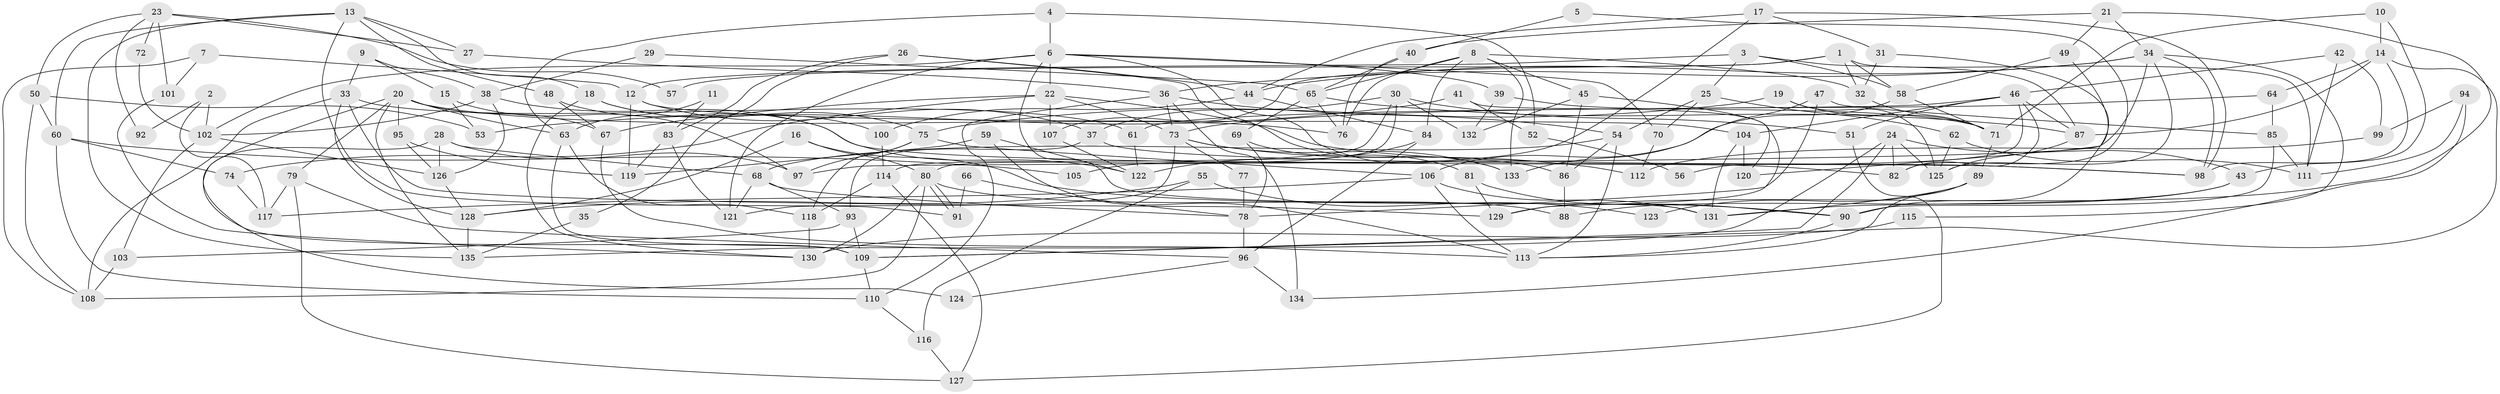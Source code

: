 // coarse degree distribution, {2: 0.14925373134328357, 6: 0.14925373134328357, 4: 0.16417910447761194, 3: 0.208955223880597, 11: 0.029850746268656716, 7: 0.04477611940298507, 5: 0.13432835820895522, 8: 0.05970149253731343, 13: 0.014925373134328358, 15: 0.014925373134328358, 10: 0.014925373134328358, 12: 0.014925373134328358}
// Generated by graph-tools (version 1.1) at 2025/53/03/04/25 21:53:12]
// undirected, 135 vertices, 270 edges
graph export_dot {
graph [start="1"]
  node [color=gray90,style=filled];
  1;
  2;
  3;
  4;
  5;
  6;
  7;
  8;
  9;
  10;
  11;
  12;
  13;
  14;
  15;
  16;
  17;
  18;
  19;
  20;
  21;
  22;
  23;
  24;
  25;
  26;
  27;
  28;
  29;
  30;
  31;
  32;
  33;
  34;
  35;
  36;
  37;
  38;
  39;
  40;
  41;
  42;
  43;
  44;
  45;
  46;
  47;
  48;
  49;
  50;
  51;
  52;
  53;
  54;
  55;
  56;
  57;
  58;
  59;
  60;
  61;
  62;
  63;
  64;
  65;
  66;
  67;
  68;
  69;
  70;
  71;
  72;
  73;
  74;
  75;
  76;
  77;
  78;
  79;
  80;
  81;
  82;
  83;
  84;
  85;
  86;
  87;
  88;
  89;
  90;
  91;
  92;
  93;
  94;
  95;
  96;
  97;
  98;
  99;
  100;
  101;
  102;
  103;
  104;
  105;
  106;
  107;
  108;
  109;
  110;
  111;
  112;
  113;
  114;
  115;
  116;
  117;
  118;
  119;
  120;
  121;
  122;
  123;
  124;
  125;
  126;
  127;
  128;
  129;
  130;
  131;
  132;
  133;
  134;
  135;
  1 -- 58;
  1 -- 107;
  1 -- 32;
  1 -- 57;
  1 -- 111;
  2 -- 117;
  2 -- 102;
  2 -- 92;
  3 -- 58;
  3 -- 87;
  3 -- 12;
  3 -- 25;
  4 -- 6;
  4 -- 63;
  4 -- 52;
  5 -- 40;
  5 -- 82;
  6 -- 121;
  6 -- 39;
  6 -- 22;
  6 -- 70;
  6 -- 86;
  6 -- 102;
  6 -- 131;
  7 -- 12;
  7 -- 108;
  7 -- 101;
  8 -- 65;
  8 -- 76;
  8 -- 32;
  8 -- 45;
  8 -- 84;
  8 -- 133;
  9 -- 33;
  9 -- 38;
  9 -- 15;
  10 -- 43;
  10 -- 71;
  10 -- 14;
  11 -- 83;
  11 -- 63;
  12 -- 37;
  12 -- 104;
  12 -- 119;
  13 -- 135;
  13 -- 18;
  13 -- 27;
  13 -- 48;
  13 -- 60;
  13 -- 91;
  14 -- 109;
  14 -- 64;
  14 -- 87;
  14 -- 98;
  15 -- 97;
  15 -- 53;
  16 -- 90;
  16 -- 128;
  16 -- 80;
  17 -- 31;
  17 -- 98;
  17 -- 44;
  17 -- 105;
  18 -- 75;
  18 -- 100;
  18 -- 130;
  19 -- 71;
  19 -- 125;
  19 -- 75;
  20 -- 67;
  20 -- 63;
  20 -- 76;
  20 -- 79;
  20 -- 95;
  20 -- 109;
  20 -- 135;
  21 -- 34;
  21 -- 129;
  21 -- 40;
  21 -- 49;
  22 -- 73;
  22 -- 67;
  22 -- 74;
  22 -- 98;
  22 -- 107;
  23 -- 101;
  23 -- 27;
  23 -- 50;
  23 -- 57;
  23 -- 72;
  23 -- 92;
  24 -- 82;
  24 -- 125;
  24 -- 43;
  24 -- 109;
  24 -- 135;
  25 -- 62;
  25 -- 54;
  25 -- 70;
  26 -- 83;
  26 -- 44;
  26 -- 35;
  26 -- 133;
  27 -- 36;
  28 -- 97;
  28 -- 126;
  28 -- 68;
  28 -- 124;
  29 -- 38;
  29 -- 65;
  30 -- 37;
  30 -- 80;
  30 -- 51;
  30 -- 114;
  30 -- 132;
  31 -- 32;
  31 -- 90;
  32 -- 71;
  33 -- 128;
  33 -- 108;
  33 -- 61;
  33 -- 129;
  34 -- 44;
  34 -- 98;
  34 -- 36;
  34 -- 97;
  34 -- 115;
  34 -- 125;
  35 -- 135;
  36 -- 54;
  36 -- 73;
  36 -- 110;
  36 -- 134;
  37 -- 98;
  37 -- 93;
  38 -- 102;
  38 -- 126;
  38 -- 82;
  39 -- 71;
  39 -- 132;
  40 -- 65;
  40 -- 76;
  41 -- 53;
  41 -- 129;
  41 -- 52;
  42 -- 111;
  42 -- 46;
  42 -- 99;
  43 -- 131;
  43 -- 88;
  44 -- 84;
  44 -- 100;
  45 -- 86;
  45 -- 120;
  45 -- 132;
  46 -- 104;
  46 -- 51;
  46 -- 56;
  46 -- 61;
  46 -- 82;
  46 -- 87;
  47 -- 133;
  47 -- 85;
  47 -- 78;
  48 -- 67;
  48 -- 122;
  49 -- 120;
  49 -- 58;
  50 -- 60;
  50 -- 53;
  50 -- 108;
  51 -- 127;
  52 -- 56;
  54 -- 86;
  54 -- 68;
  54 -- 113;
  55 -- 128;
  55 -- 116;
  55 -- 123;
  58 -- 71;
  58 -- 106;
  59 -- 113;
  59 -- 122;
  59 -- 119;
  60 -- 110;
  60 -- 74;
  60 -- 105;
  61 -- 122;
  62 -- 111;
  62 -- 125;
  63 -- 118;
  63 -- 109;
  64 -- 73;
  64 -- 85;
  65 -- 76;
  65 -- 87;
  65 -- 69;
  66 -- 78;
  66 -- 91;
  67 -- 113;
  68 -- 78;
  68 -- 93;
  68 -- 121;
  69 -- 78;
  69 -- 81;
  70 -- 112;
  71 -- 89;
  72 -- 102;
  73 -- 133;
  73 -- 77;
  73 -- 112;
  73 -- 121;
  74 -- 117;
  75 -- 106;
  75 -- 97;
  75 -- 118;
  77 -- 78;
  78 -- 96;
  79 -- 96;
  79 -- 117;
  79 -- 127;
  80 -- 91;
  80 -- 91;
  80 -- 88;
  80 -- 108;
  80 -- 130;
  81 -- 90;
  81 -- 129;
  83 -- 119;
  83 -- 121;
  84 -- 122;
  84 -- 96;
  85 -- 111;
  85 -- 90;
  86 -- 88;
  87 -- 125;
  89 -- 113;
  89 -- 131;
  89 -- 123;
  90 -- 113;
  93 -- 109;
  93 -- 103;
  94 -- 134;
  94 -- 99;
  94 -- 111;
  95 -- 119;
  95 -- 126;
  96 -- 124;
  96 -- 134;
  99 -- 112;
  100 -- 114;
  101 -- 130;
  102 -- 103;
  102 -- 126;
  103 -- 108;
  104 -- 131;
  104 -- 120;
  106 -- 117;
  106 -- 113;
  106 -- 131;
  107 -- 122;
  109 -- 110;
  110 -- 116;
  114 -- 118;
  114 -- 127;
  115 -- 130;
  116 -- 127;
  118 -- 130;
  126 -- 128;
  128 -- 135;
}
